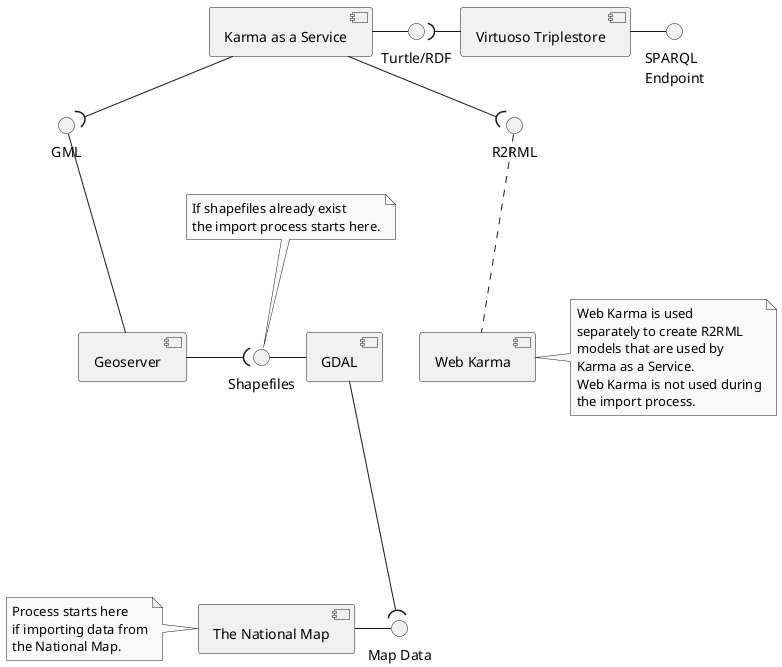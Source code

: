 @startuml "MapKB Data Import Process"
skinparam monochrome true
interface "SPARQL\nEndpoint" as sparql
interface "Map Data" as tnm_data
interface GML as gml
interface R2RML as r2rml
interface "Turtle/RDF" as rdf
interface "Shapefiles" as shapefiles
[Virtuoso Triplestore] as virtuoso
[Geoserver] as geoserver
[Karma as a Service] as kaas
[Web Karma] as wk
[GDAL] as gdal
[The National Map] as tnm
wk --[hidden]-- kaas
gdal --[hidden]--tnm
geoserver --[hidden]-- kaas
kaas -( gml
gml - geoserver
r2rml . wk
kaas -( r2rml
kaas - rdf
rdf )- virtuoso
shapefiles - gdal
geoserver -( shapefiles
tnm - tnm_data
tnm_data )- gdal
virtuoso - sparql
note right of wk
    Web Karma is used 
    separately to create R2RML
    models that are used by
    Karma as a Service.
    Web Karma is not used during
    the import process.
end note
note left of tnm
    Process starts here 
    if importing data from
    the National Map.
end note
note top of shapefiles
    If shapefiles already exist 
    the import process starts here.
end note
@enduml